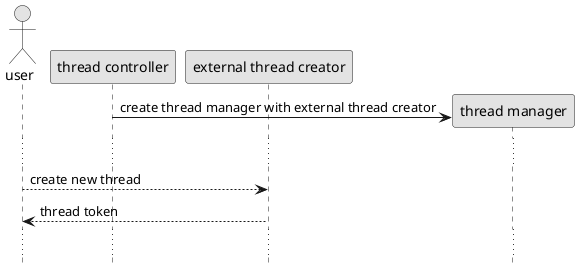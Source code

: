 @startuml internal manager and external implemented creator

skinparam monochrome true

hide footbox

Actor user

create "thread controller" as controller
create "external thread creator" as creator
create "thread manager" as tm
controller -> tm : create thread manager with external thread creator

...
user --> creator : create new thread
creator --> user : thread token
...


@enduml